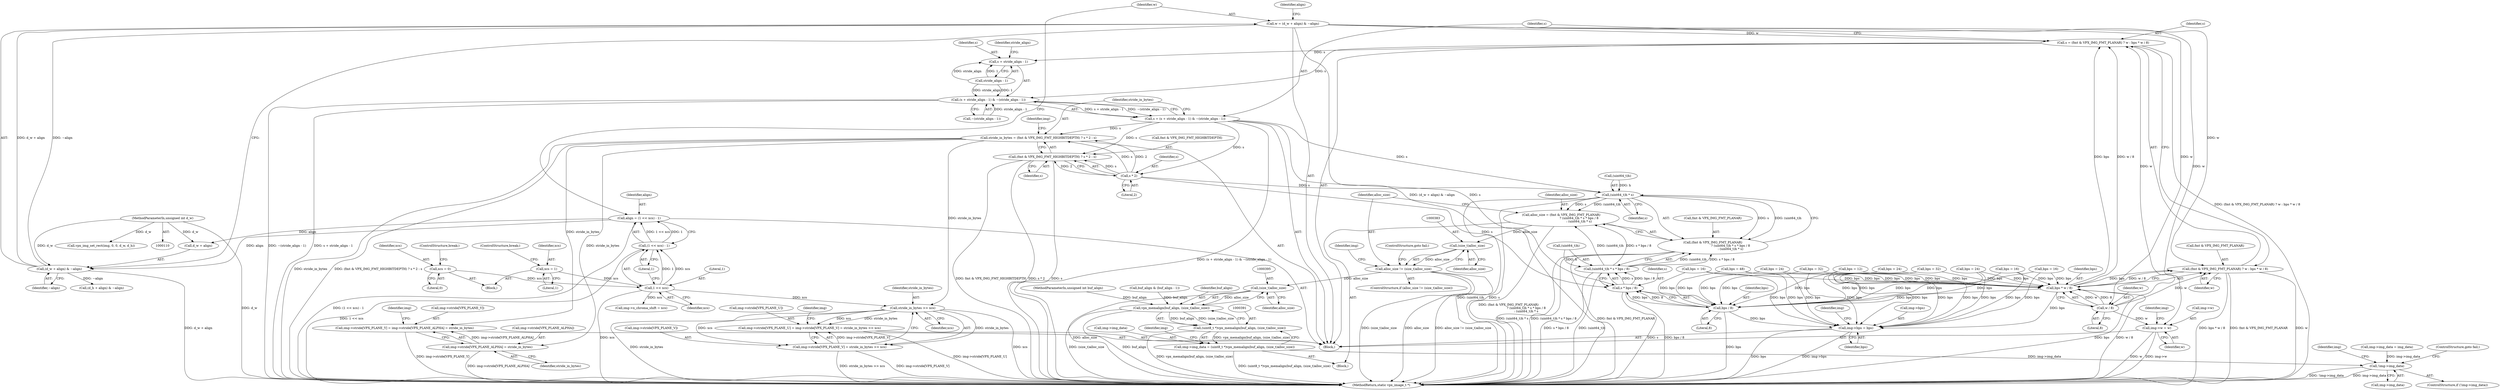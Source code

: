 digraph "1_Android_55cd1dd7c8d0a3de907d22e0f12718733f4e41d9@integer" {
"1000266" [label="(Call,w = (d_w + align) & ~align)"];
"1000268" [label="(Call,(d_w + align) & ~align)"];
"1000113" [label="(MethodParameterIn,unsigned int d_w)"];
"1000259" [label="(Call,align = (1 << xcs) - 1)"];
"1000261" [label="(Call,(1 << xcs) - 1)"];
"1000262" [label="(Call,1 << xcs)"];
"1000236" [label="(Call,xcs = 0)"];
"1000231" [label="(Call,xcs = 1)"];
"1000287" [label="(Call,s = (fmt & VPX_IMG_FMT_PLANAR) ? w : bps * w / 8)"];
"1000301" [label="(Call,(s + stride_align - 1) & ~(stride_align - 1))"];
"1000299" [label="(Call,s = (s + stride_align - 1) & ~(stride_align - 1))"];
"1000311" [label="(Call,stride_in_bytes = (fmt & VPX_IMG_FMT_HIGHBITDEPTH) ? s * 2 : s)"];
"1000448" [label="(Call,img->stride[VPX_PLANE_Y] = img->stride[VPX_PLANE_ALPHA] = stride_in_bytes)"];
"1000454" [label="(Call,img->stride[VPX_PLANE_ALPHA] = stride_in_bytes)"];
"1000473" [label="(Call,stride_in_bytes >> xcs)"];
"1000461" [label="(Call,img->stride[VPX_PLANE_U] = img->stride[VPX_PLANE_V] = stride_in_bytes >> xcs)"];
"1000467" [label="(Call,img->stride[VPX_PLANE_V] = stride_in_bytes >> xcs)"];
"1000317" [label="(Call,s * 2)"];
"1000313" [label="(Call,(fmt & VPX_IMG_FMT_HIGHBITDEPTH) ? s * 2 : s)"];
"1000369" [label="(Call,s * bps / 8)"];
"1000365" [label="(Call,(uint64_t)h * s * bps / 8)"];
"1000359" [label="(Call,alloc_size = (fmt & VPX_IMG_FMT_PLANAR)\n                                    ? (uint64_t)h * s * bps / 8\n                                    : (uint64_t)h * s)"];
"1000382" [label="(Call,(size_t)alloc_size)"];
"1000380" [label="(Call,alloc_size != (size_t)alloc_size)"];
"1000394" [label="(Call,(size_t)alloc_size)"];
"1000392" [label="(Call,vpx_memalign(buf_align, (size_t)alloc_size))"];
"1000390" [label="(Call,(uint8_t *)vpx_memalign(buf_align, (size_t)alloc_size))"];
"1000386" [label="(Call,img->img_data = (uint8_t *)vpx_memalign(buf_align, (size_t)alloc_size))"];
"1000403" [label="(Call,!img->img_data)"];
"1000361" [label="(Call,(fmt & VPX_IMG_FMT_PLANAR)\n                                    ? (uint64_t)h * s * bps / 8\n                                    : (uint64_t)h * s)"];
"1000374" [label="(Call,(uint64_t)h * s)"];
"1000302" [label="(Call,s + stride_align - 1)"];
"1000289" [label="(Call,(fmt & VPX_IMG_FMT_PLANAR) ? w : bps * w / 8)"];
"1000296" [label="(Call,w / 8)"];
"1000294" [label="(Call,bps * w / 8)"];
"1000371" [label="(Call,bps / 8)"];
"1000443" [label="(Call,img->bps = bps)"];
"1000423" [label="(Call,img->w = w)"];
"1000166" [label="(Call,bps = 24)"];
"1000293" [label="(Identifier,w)"];
"1000272" [label="(Identifier,~align)"];
"1000382" [label="(Call,(size_t)alloc_size)"];
"1000263" [label="(Literal,1)"];
"1000304" [label="(Call,stride_align - 1)"];
"1000262" [label="(Call,1 << xcs)"];
"1000217" [label="(Call,bps = 16)"];
"1000113" [label="(MethodParameterIn,unsigned int d_w)"];
"1000380" [label="(Call,alloc_size != (size_t)alloc_size)"];
"1000290" [label="(Call,fmt & VPX_IMG_FMT_PLANAR)"];
"1000424" [label="(Call,img->w)"];
"1000475" [label="(Identifier,xcs)"];
"1000374" [label="(Call,(uint64_t)h * s)"];
"1000115" [label="(MethodParameterIn,unsigned int buf_align)"];
"1000379" [label="(ControlStructure,if (alloc_size != (size_t)alloc_size))"];
"1000313" [label="(Call,(fmt & VPX_IMG_FMT_HIGHBITDEPTH) ? s * 2 : s)"];
"1000118" [label="(Block,)"];
"1000311" [label="(Call,stride_in_bytes = (fmt & VPX_IMG_FMT_HIGHBITDEPTH) ? s * 2 : s)"];
"1000491" [label="(MethodReturn,static vpx_image_t *)"];
"1000238" [label="(Literal,0)"];
"1000323" [label="(Identifier,img)"];
"1000407" [label="(ControlStructure,goto fail;)"];
"1000296" [label="(Call,w / 8)"];
"1000307" [label="(Call,~(stride_align - 1))"];
"1000410" [label="(Identifier,img)"];
"1000260" [label="(Identifier,align)"];
"1000234" [label="(ControlStructure,break;)"];
"1000460" [label="(Identifier,stride_in_bytes)"];
"1000370" [label="(Identifier,s)"];
"1000134" [label="(Call,buf_align & (buf_align - 1))"];
"1000362" [label="(Call,fmt & VPX_IMG_FMT_PLANAR)"];
"1000191" [label="(Call,bps = 16)"];
"1000320" [label="(Identifier,s)"];
"1000268" [label="(Call,(d_w + align) & ~align)"];
"1000177" [label="(Call,bps = 16)"];
"1000212" [label="(Call,bps = 48)"];
"1000294" [label="(Call,bps * w / 8)"];
"1000464" [label="(Identifier,img)"];
"1000443" [label="(Call,img->bps = bps)"];
"1000287" [label="(Call,s = (fmt & VPX_IMG_FMT_PLANAR) ? w : bps * w / 8)"];
"1000259" [label="(Call,align = (1 << xcs) - 1)"];
"1000237" [label="(Identifier,xcs)"];
"1000261" [label="(Call,(1 << xcs) - 1)"];
"1000468" [label="(Call,img->stride[VPX_PLANE_V])"];
"1000394" [label="(Call,(size_t)alloc_size)"];
"1000451" [label="(Identifier,img)"];
"1000403" [label="(Call,!img->img_data)"];
"1000349" [label="(Call,img->img_data = img_data)"];
"1000282" [label="(Call,(d_h + align) & ~align)"];
"1000207" [label="(Call,bps = 32)"];
"1000361" [label="(Call,(fmt & VPX_IMG_FMT_PLANAR)\n                                    ? (uint64_t)h * s * bps / 8\n                                    : (uint64_t)h * s)"];
"1000264" [label="(Identifier,xcs)"];
"1000433" [label="(Call,img->x_chroma_shift = xcs)"];
"1000386" [label="(Call,img->img_data = (uint8_t *)vpx_memalign(buf_align, (size_t)alloc_size))"];
"1000473" [label="(Call,stride_in_bytes >> xcs)"];
"1000295" [label="(Identifier,bps)"];
"1000302" [label="(Call,s + stride_align - 1)"];
"1000390" [label="(Call,(uint8_t *)vpx_memalign(buf_align, (size_t)alloc_size))"];
"1000297" [label="(Identifier,w)"];
"1000402" [label="(ControlStructure,if (!img->img_data))"];
"1000365" [label="(Call,(uint64_t)h * s * bps / 8)"];
"1000366" [label="(Call,(uint64_t)h)"];
"1000454" [label="(Call,img->stride[VPX_PLANE_ALPHA] = stride_in_bytes)"];
"1000384" [label="(Identifier,alloc_size)"];
"1000300" [label="(Identifier,s)"];
"1000359" [label="(Call,alloc_size = (fmt & VPX_IMG_FMT_PLANAR)\n                                    ? (uint64_t)h * s * bps / 8\n                                    : (uint64_t)h * s)"];
"1000239" [label="(ControlStructure,break;)"];
"1000299" [label="(Call,s = (s + stride_align - 1) & ~(stride_align - 1))"];
"1000309" [label="(Identifier,stride_align)"];
"1000266" [label="(Call,w = (d_w + align) & ~align)"];
"1000467" [label="(Call,img->stride[VPX_PLANE_V] = stride_in_bytes >> xcs)"];
"1000301" [label="(Call,(s + stride_align - 1) & ~(stride_align - 1))"];
"1000369" [label="(Call,s * bps / 8)"];
"1000444" [label="(Call,img->bps)"];
"1000449" [label="(Call,img->stride[VPX_PLANE_Y])"];
"1000318" [label="(Identifier,s)"];
"1000375" [label="(Call,(uint64_t)h)"];
"1000201" [label="(Call,bps = 24)"];
"1000160" [label="(Call,bps = 32)"];
"1000196" [label="(Call,bps = 24)"];
"1000288" [label="(Identifier,s)"];
"1000404" [label="(Call,img->img_data)"];
"1000462" [label="(Call,img->stride[VPX_PLANE_U])"];
"1000461" [label="(Call,img->stride[VPX_PLANE_U] = img->stride[VPX_PLANE_V] = stride_in_bytes >> xcs)"];
"1000236" [label="(Call,xcs = 0)"];
"1000231" [label="(Call,xcs = 1)"];
"1000223" [label="(Block,)"];
"1000372" [label="(Identifier,bps)"];
"1000317" [label="(Call,s * 2)"];
"1000357" [label="(Block,)"];
"1000393" [label="(Identifier,buf_align)"];
"1000185" [label="(Call,bps = 12)"];
"1000312" [label="(Identifier,stride_in_bytes)"];
"1000360" [label="(Identifier,alloc_size)"];
"1000387" [label="(Call,img->img_data)"];
"1000474" [label="(Identifier,stride_in_bytes)"];
"1000373" [label="(Literal,8)"];
"1000448" [label="(Call,img->stride[VPX_PLANE_Y] = img->stride[VPX_PLANE_ALPHA] = stride_in_bytes)"];
"1000233" [label="(Literal,1)"];
"1000396" [label="(Identifier,alloc_size)"];
"1000381" [label="(Identifier,alloc_size)"];
"1000478" [label="(Call,vpx_img_set_rect(img, 0, 0, d_w, d_h))"];
"1000289" [label="(Call,(fmt & VPX_IMG_FMT_PLANAR) ? w : bps * w / 8)"];
"1000430" [label="(Identifier,img)"];
"1000455" [label="(Call,img->stride[VPX_PLANE_ALPHA])"];
"1000232" [label="(Identifier,xcs)"];
"1000385" [label="(ControlStructure,goto fail;)"];
"1000399" [label="(Identifier,img)"];
"1000371" [label="(Call,bps / 8)"];
"1000267" [label="(Identifier,w)"];
"1000303" [label="(Identifier,s)"];
"1000447" [label="(Identifier,bps)"];
"1000479" [label="(Identifier,img)"];
"1000314" [label="(Call,fmt & VPX_IMG_FMT_HIGHBITDEPTH)"];
"1000269" [label="(Call,d_w + align)"];
"1000274" [label="(Identifier,align)"];
"1000427" [label="(Identifier,w)"];
"1000378" [label="(Identifier,s)"];
"1000423" [label="(Call,img->w = w)"];
"1000298" [label="(Literal,8)"];
"1000392" [label="(Call,vpx_memalign(buf_align, (size_t)alloc_size))"];
"1000265" [label="(Literal,1)"];
"1000388" [label="(Identifier,img)"];
"1000319" [label="(Literal,2)"];
"1000266" -> "1000118"  [label="AST: "];
"1000266" -> "1000268"  [label="CFG: "];
"1000267" -> "1000266"  [label="AST: "];
"1000268" -> "1000266"  [label="AST: "];
"1000274" -> "1000266"  [label="CFG: "];
"1000266" -> "1000491"  [label="DDG: (d_w + align) & ~align"];
"1000268" -> "1000266"  [label="DDG: d_w + align"];
"1000268" -> "1000266"  [label="DDG: ~align"];
"1000266" -> "1000287"  [label="DDG: w"];
"1000266" -> "1000289"  [label="DDG: w"];
"1000266" -> "1000296"  [label="DDG: w"];
"1000266" -> "1000423"  [label="DDG: w"];
"1000268" -> "1000272"  [label="CFG: "];
"1000269" -> "1000268"  [label="AST: "];
"1000272" -> "1000268"  [label="AST: "];
"1000268" -> "1000491"  [label="DDG: d_w + align"];
"1000113" -> "1000268"  [label="DDG: d_w"];
"1000259" -> "1000268"  [label="DDG: align"];
"1000268" -> "1000282"  [label="DDG: ~align"];
"1000113" -> "1000110"  [label="AST: "];
"1000113" -> "1000491"  [label="DDG: d_w"];
"1000113" -> "1000269"  [label="DDG: d_w"];
"1000113" -> "1000478"  [label="DDG: d_w"];
"1000259" -> "1000118"  [label="AST: "];
"1000259" -> "1000261"  [label="CFG: "];
"1000260" -> "1000259"  [label="AST: "];
"1000261" -> "1000259"  [label="AST: "];
"1000267" -> "1000259"  [label="CFG: "];
"1000259" -> "1000491"  [label="DDG: (1 << xcs) - 1"];
"1000261" -> "1000259"  [label="DDG: 1 << xcs"];
"1000261" -> "1000259"  [label="DDG: 1"];
"1000259" -> "1000269"  [label="DDG: align"];
"1000261" -> "1000265"  [label="CFG: "];
"1000262" -> "1000261"  [label="AST: "];
"1000265" -> "1000261"  [label="AST: "];
"1000261" -> "1000491"  [label="DDG: 1 << xcs"];
"1000262" -> "1000261"  [label="DDG: 1"];
"1000262" -> "1000261"  [label="DDG: xcs"];
"1000262" -> "1000264"  [label="CFG: "];
"1000263" -> "1000262"  [label="AST: "];
"1000264" -> "1000262"  [label="AST: "];
"1000265" -> "1000262"  [label="CFG: "];
"1000262" -> "1000491"  [label="DDG: xcs"];
"1000236" -> "1000262"  [label="DDG: xcs"];
"1000231" -> "1000262"  [label="DDG: xcs"];
"1000262" -> "1000433"  [label="DDG: xcs"];
"1000262" -> "1000473"  [label="DDG: xcs"];
"1000236" -> "1000223"  [label="AST: "];
"1000236" -> "1000238"  [label="CFG: "];
"1000237" -> "1000236"  [label="AST: "];
"1000238" -> "1000236"  [label="AST: "];
"1000239" -> "1000236"  [label="CFG: "];
"1000231" -> "1000223"  [label="AST: "];
"1000231" -> "1000233"  [label="CFG: "];
"1000232" -> "1000231"  [label="AST: "];
"1000233" -> "1000231"  [label="AST: "];
"1000234" -> "1000231"  [label="CFG: "];
"1000287" -> "1000118"  [label="AST: "];
"1000287" -> "1000289"  [label="CFG: "];
"1000288" -> "1000287"  [label="AST: "];
"1000289" -> "1000287"  [label="AST: "];
"1000300" -> "1000287"  [label="CFG: "];
"1000287" -> "1000491"  [label="DDG: (fmt & VPX_IMG_FMT_PLANAR) ? w : bps * w / 8"];
"1000296" -> "1000287"  [label="DDG: w"];
"1000294" -> "1000287"  [label="DDG: bps"];
"1000294" -> "1000287"  [label="DDG: w / 8"];
"1000287" -> "1000301"  [label="DDG: s"];
"1000287" -> "1000302"  [label="DDG: s"];
"1000301" -> "1000299"  [label="AST: "];
"1000301" -> "1000307"  [label="CFG: "];
"1000302" -> "1000301"  [label="AST: "];
"1000307" -> "1000301"  [label="AST: "];
"1000299" -> "1000301"  [label="CFG: "];
"1000301" -> "1000491"  [label="DDG: ~(stride_align - 1)"];
"1000301" -> "1000491"  [label="DDG: s + stride_align - 1"];
"1000301" -> "1000299"  [label="DDG: s + stride_align - 1"];
"1000301" -> "1000299"  [label="DDG: ~(stride_align - 1)"];
"1000304" -> "1000301"  [label="DDG: stride_align"];
"1000304" -> "1000301"  [label="DDG: 1"];
"1000307" -> "1000301"  [label="DDG: stride_align - 1"];
"1000299" -> "1000118"  [label="AST: "];
"1000300" -> "1000299"  [label="AST: "];
"1000312" -> "1000299"  [label="CFG: "];
"1000299" -> "1000491"  [label="DDG: (s + stride_align - 1) & ~(stride_align - 1)"];
"1000299" -> "1000311"  [label="DDG: s"];
"1000299" -> "1000317"  [label="DDG: s"];
"1000299" -> "1000313"  [label="DDG: s"];
"1000299" -> "1000369"  [label="DDG: s"];
"1000299" -> "1000374"  [label="DDG: s"];
"1000311" -> "1000118"  [label="AST: "];
"1000311" -> "1000313"  [label="CFG: "];
"1000312" -> "1000311"  [label="AST: "];
"1000313" -> "1000311"  [label="AST: "];
"1000323" -> "1000311"  [label="CFG: "];
"1000311" -> "1000491"  [label="DDG: stride_in_bytes"];
"1000311" -> "1000491"  [label="DDG: (fmt & VPX_IMG_FMT_HIGHBITDEPTH) ? s * 2 : s"];
"1000317" -> "1000311"  [label="DDG: s"];
"1000317" -> "1000311"  [label="DDG: 2"];
"1000311" -> "1000448"  [label="DDG: stride_in_bytes"];
"1000311" -> "1000454"  [label="DDG: stride_in_bytes"];
"1000311" -> "1000473"  [label="DDG: stride_in_bytes"];
"1000448" -> "1000118"  [label="AST: "];
"1000448" -> "1000454"  [label="CFG: "];
"1000449" -> "1000448"  [label="AST: "];
"1000454" -> "1000448"  [label="AST: "];
"1000464" -> "1000448"  [label="CFG: "];
"1000448" -> "1000491"  [label="DDG: img->stride[VPX_PLANE_Y]"];
"1000454" -> "1000448"  [label="DDG: img->stride[VPX_PLANE_ALPHA]"];
"1000454" -> "1000460"  [label="CFG: "];
"1000455" -> "1000454"  [label="AST: "];
"1000460" -> "1000454"  [label="AST: "];
"1000454" -> "1000491"  [label="DDG: img->stride[VPX_PLANE_ALPHA]"];
"1000473" -> "1000467"  [label="AST: "];
"1000473" -> "1000475"  [label="CFG: "];
"1000474" -> "1000473"  [label="AST: "];
"1000475" -> "1000473"  [label="AST: "];
"1000467" -> "1000473"  [label="CFG: "];
"1000473" -> "1000491"  [label="DDG: stride_in_bytes"];
"1000473" -> "1000491"  [label="DDG: xcs"];
"1000473" -> "1000461"  [label="DDG: stride_in_bytes"];
"1000473" -> "1000461"  [label="DDG: xcs"];
"1000473" -> "1000467"  [label="DDG: stride_in_bytes"];
"1000473" -> "1000467"  [label="DDG: xcs"];
"1000461" -> "1000118"  [label="AST: "];
"1000461" -> "1000467"  [label="CFG: "];
"1000462" -> "1000461"  [label="AST: "];
"1000467" -> "1000461"  [label="AST: "];
"1000479" -> "1000461"  [label="CFG: "];
"1000461" -> "1000491"  [label="DDG: img->stride[VPX_PLANE_U]"];
"1000467" -> "1000461"  [label="DDG: img->stride[VPX_PLANE_V]"];
"1000468" -> "1000467"  [label="AST: "];
"1000467" -> "1000491"  [label="DDG: img->stride[VPX_PLANE_V]"];
"1000467" -> "1000491"  [label="DDG: stride_in_bytes >> xcs"];
"1000317" -> "1000313"  [label="AST: "];
"1000317" -> "1000319"  [label="CFG: "];
"1000318" -> "1000317"  [label="AST: "];
"1000319" -> "1000317"  [label="AST: "];
"1000313" -> "1000317"  [label="CFG: "];
"1000317" -> "1000313"  [label="DDG: s"];
"1000317" -> "1000313"  [label="DDG: 2"];
"1000317" -> "1000369"  [label="DDG: s"];
"1000317" -> "1000374"  [label="DDG: s"];
"1000313" -> "1000320"  [label="CFG: "];
"1000314" -> "1000313"  [label="AST: "];
"1000320" -> "1000313"  [label="AST: "];
"1000313" -> "1000491"  [label="DDG: s"];
"1000313" -> "1000491"  [label="DDG: fmt & VPX_IMG_FMT_HIGHBITDEPTH"];
"1000313" -> "1000491"  [label="DDG: s * 2"];
"1000369" -> "1000365"  [label="AST: "];
"1000369" -> "1000371"  [label="CFG: "];
"1000370" -> "1000369"  [label="AST: "];
"1000371" -> "1000369"  [label="AST: "];
"1000365" -> "1000369"  [label="CFG: "];
"1000369" -> "1000491"  [label="DDG: s"];
"1000369" -> "1000491"  [label="DDG: bps / 8"];
"1000369" -> "1000365"  [label="DDG: s"];
"1000369" -> "1000365"  [label="DDG: bps / 8"];
"1000371" -> "1000369"  [label="DDG: bps"];
"1000371" -> "1000369"  [label="DDG: 8"];
"1000365" -> "1000361"  [label="AST: "];
"1000366" -> "1000365"  [label="AST: "];
"1000361" -> "1000365"  [label="CFG: "];
"1000365" -> "1000491"  [label="DDG: s * bps / 8"];
"1000365" -> "1000491"  [label="DDG: (uint64_t)h"];
"1000365" -> "1000359"  [label="DDG: (uint64_t)h"];
"1000365" -> "1000359"  [label="DDG: s * bps / 8"];
"1000365" -> "1000361"  [label="DDG: (uint64_t)h"];
"1000365" -> "1000361"  [label="DDG: s * bps / 8"];
"1000366" -> "1000365"  [label="DDG: h"];
"1000359" -> "1000357"  [label="AST: "];
"1000359" -> "1000361"  [label="CFG: "];
"1000360" -> "1000359"  [label="AST: "];
"1000361" -> "1000359"  [label="AST: "];
"1000381" -> "1000359"  [label="CFG: "];
"1000359" -> "1000491"  [label="DDG: (fmt & VPX_IMG_FMT_PLANAR)\n                                    ? (uint64_t)h * s * bps / 8\n                                    : (uint64_t)h * s"];
"1000374" -> "1000359"  [label="DDG: (uint64_t)h"];
"1000374" -> "1000359"  [label="DDG: s"];
"1000359" -> "1000382"  [label="DDG: alloc_size"];
"1000382" -> "1000380"  [label="AST: "];
"1000382" -> "1000384"  [label="CFG: "];
"1000383" -> "1000382"  [label="AST: "];
"1000384" -> "1000382"  [label="AST: "];
"1000380" -> "1000382"  [label="CFG: "];
"1000382" -> "1000380"  [label="DDG: alloc_size"];
"1000380" -> "1000379"  [label="AST: "];
"1000381" -> "1000380"  [label="AST: "];
"1000385" -> "1000380"  [label="CFG: "];
"1000388" -> "1000380"  [label="CFG: "];
"1000380" -> "1000491"  [label="DDG: alloc_size != (size_t)alloc_size"];
"1000380" -> "1000491"  [label="DDG: (size_t)alloc_size"];
"1000380" -> "1000491"  [label="DDG: alloc_size"];
"1000380" -> "1000394"  [label="DDG: alloc_size"];
"1000394" -> "1000392"  [label="AST: "];
"1000394" -> "1000396"  [label="CFG: "];
"1000395" -> "1000394"  [label="AST: "];
"1000396" -> "1000394"  [label="AST: "];
"1000392" -> "1000394"  [label="CFG: "];
"1000394" -> "1000491"  [label="DDG: alloc_size"];
"1000394" -> "1000392"  [label="DDG: alloc_size"];
"1000392" -> "1000390"  [label="AST: "];
"1000393" -> "1000392"  [label="AST: "];
"1000390" -> "1000392"  [label="CFG: "];
"1000392" -> "1000491"  [label="DDG: (size_t)alloc_size"];
"1000392" -> "1000491"  [label="DDG: buf_align"];
"1000392" -> "1000390"  [label="DDG: buf_align"];
"1000392" -> "1000390"  [label="DDG: (size_t)alloc_size"];
"1000134" -> "1000392"  [label="DDG: buf_align"];
"1000115" -> "1000392"  [label="DDG: buf_align"];
"1000390" -> "1000386"  [label="AST: "];
"1000391" -> "1000390"  [label="AST: "];
"1000386" -> "1000390"  [label="CFG: "];
"1000390" -> "1000491"  [label="DDG: vpx_memalign(buf_align, (size_t)alloc_size)"];
"1000390" -> "1000386"  [label="DDG: vpx_memalign(buf_align, (size_t)alloc_size)"];
"1000386" -> "1000357"  [label="AST: "];
"1000387" -> "1000386"  [label="AST: "];
"1000399" -> "1000386"  [label="CFG: "];
"1000386" -> "1000491"  [label="DDG: (uint8_t *)vpx_memalign(buf_align, (size_t)alloc_size)"];
"1000386" -> "1000403"  [label="DDG: img->img_data"];
"1000403" -> "1000402"  [label="AST: "];
"1000403" -> "1000404"  [label="CFG: "];
"1000404" -> "1000403"  [label="AST: "];
"1000407" -> "1000403"  [label="CFG: "];
"1000410" -> "1000403"  [label="CFG: "];
"1000403" -> "1000491"  [label="DDG: img->img_data"];
"1000403" -> "1000491"  [label="DDG: !img->img_data"];
"1000349" -> "1000403"  [label="DDG: img->img_data"];
"1000361" -> "1000374"  [label="CFG: "];
"1000362" -> "1000361"  [label="AST: "];
"1000374" -> "1000361"  [label="AST: "];
"1000361" -> "1000491"  [label="DDG: (uint64_t)h * s * bps / 8"];
"1000361" -> "1000491"  [label="DDG: fmt & VPX_IMG_FMT_PLANAR"];
"1000361" -> "1000491"  [label="DDG: (uint64_t)h * s"];
"1000374" -> "1000361"  [label="DDG: (uint64_t)h"];
"1000374" -> "1000361"  [label="DDG: s"];
"1000374" -> "1000378"  [label="CFG: "];
"1000375" -> "1000374"  [label="AST: "];
"1000378" -> "1000374"  [label="AST: "];
"1000374" -> "1000491"  [label="DDG: (uint64_t)h"];
"1000374" -> "1000491"  [label="DDG: s"];
"1000375" -> "1000374"  [label="DDG: h"];
"1000302" -> "1000304"  [label="CFG: "];
"1000303" -> "1000302"  [label="AST: "];
"1000304" -> "1000302"  [label="AST: "];
"1000309" -> "1000302"  [label="CFG: "];
"1000304" -> "1000302"  [label="DDG: stride_align"];
"1000304" -> "1000302"  [label="DDG: 1"];
"1000289" -> "1000293"  [label="CFG: "];
"1000289" -> "1000294"  [label="CFG: "];
"1000290" -> "1000289"  [label="AST: "];
"1000293" -> "1000289"  [label="AST: "];
"1000294" -> "1000289"  [label="AST: "];
"1000289" -> "1000491"  [label="DDG: bps * w / 8"];
"1000289" -> "1000491"  [label="DDG: fmt & VPX_IMG_FMT_PLANAR"];
"1000289" -> "1000491"  [label="DDG: w"];
"1000296" -> "1000289"  [label="DDG: w"];
"1000294" -> "1000289"  [label="DDG: bps"];
"1000294" -> "1000289"  [label="DDG: w / 8"];
"1000296" -> "1000294"  [label="AST: "];
"1000296" -> "1000298"  [label="CFG: "];
"1000297" -> "1000296"  [label="AST: "];
"1000298" -> "1000296"  [label="AST: "];
"1000294" -> "1000296"  [label="CFG: "];
"1000296" -> "1000294"  [label="DDG: w"];
"1000296" -> "1000294"  [label="DDG: 8"];
"1000296" -> "1000423"  [label="DDG: w"];
"1000295" -> "1000294"  [label="AST: "];
"1000294" -> "1000491"  [label="DDG: w / 8"];
"1000294" -> "1000491"  [label="DDG: bps"];
"1000177" -> "1000294"  [label="DDG: bps"];
"1000185" -> "1000294"  [label="DDG: bps"];
"1000166" -> "1000294"  [label="DDG: bps"];
"1000217" -> "1000294"  [label="DDG: bps"];
"1000207" -> "1000294"  [label="DDG: bps"];
"1000196" -> "1000294"  [label="DDG: bps"];
"1000212" -> "1000294"  [label="DDG: bps"];
"1000201" -> "1000294"  [label="DDG: bps"];
"1000160" -> "1000294"  [label="DDG: bps"];
"1000191" -> "1000294"  [label="DDG: bps"];
"1000294" -> "1000371"  [label="DDG: bps"];
"1000294" -> "1000443"  [label="DDG: bps"];
"1000371" -> "1000373"  [label="CFG: "];
"1000372" -> "1000371"  [label="AST: "];
"1000373" -> "1000371"  [label="AST: "];
"1000371" -> "1000491"  [label="DDG: bps"];
"1000177" -> "1000371"  [label="DDG: bps"];
"1000185" -> "1000371"  [label="DDG: bps"];
"1000166" -> "1000371"  [label="DDG: bps"];
"1000217" -> "1000371"  [label="DDG: bps"];
"1000207" -> "1000371"  [label="DDG: bps"];
"1000212" -> "1000371"  [label="DDG: bps"];
"1000201" -> "1000371"  [label="DDG: bps"];
"1000196" -> "1000371"  [label="DDG: bps"];
"1000160" -> "1000371"  [label="DDG: bps"];
"1000191" -> "1000371"  [label="DDG: bps"];
"1000371" -> "1000443"  [label="DDG: bps"];
"1000443" -> "1000118"  [label="AST: "];
"1000443" -> "1000447"  [label="CFG: "];
"1000444" -> "1000443"  [label="AST: "];
"1000447" -> "1000443"  [label="AST: "];
"1000451" -> "1000443"  [label="CFG: "];
"1000443" -> "1000491"  [label="DDG: bps"];
"1000443" -> "1000491"  [label="DDG: img->bps"];
"1000177" -> "1000443"  [label="DDG: bps"];
"1000185" -> "1000443"  [label="DDG: bps"];
"1000166" -> "1000443"  [label="DDG: bps"];
"1000217" -> "1000443"  [label="DDG: bps"];
"1000207" -> "1000443"  [label="DDG: bps"];
"1000212" -> "1000443"  [label="DDG: bps"];
"1000201" -> "1000443"  [label="DDG: bps"];
"1000196" -> "1000443"  [label="DDG: bps"];
"1000160" -> "1000443"  [label="DDG: bps"];
"1000191" -> "1000443"  [label="DDG: bps"];
"1000423" -> "1000118"  [label="AST: "];
"1000423" -> "1000427"  [label="CFG: "];
"1000424" -> "1000423"  [label="AST: "];
"1000427" -> "1000423"  [label="AST: "];
"1000430" -> "1000423"  [label="CFG: "];
"1000423" -> "1000491"  [label="DDG: w"];
"1000423" -> "1000491"  [label="DDG: img->w"];
}
